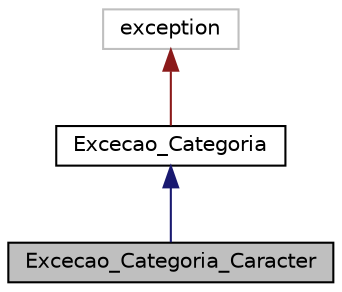 digraph "Excecao_Categoria_Caracter"
{
 // LATEX_PDF_SIZE
  edge [fontname="Helvetica",fontsize="10",labelfontname="Helvetica",labelfontsize="10"];
  node [fontname="Helvetica",fontsize="10",shape=record];
  Node1 [label="Excecao_Categoria_Caracter",height=0.2,width=0.4,color="black", fillcolor="grey75", style="filled", fontcolor="black",tooltip="Função de exceções de categoria."];
  Node2 -> Node1 [dir="back",color="midnightblue",fontsize="10",style="solid",fontname="Helvetica"];
  Node2 [label="Excecao_Categoria",height=0.2,width=0.4,color="black", fillcolor="white", style="filled",URL="$class_excecao___categoria.html",tooltip="Função de exceções de categoria."];
  Node3 -> Node2 [dir="back",color="firebrick4",fontsize="10",style="solid",fontname="Helvetica"];
  Node3 [label="exception",height=0.2,width=0.4,color="grey75", fillcolor="white", style="filled",tooltip=" "];
}
